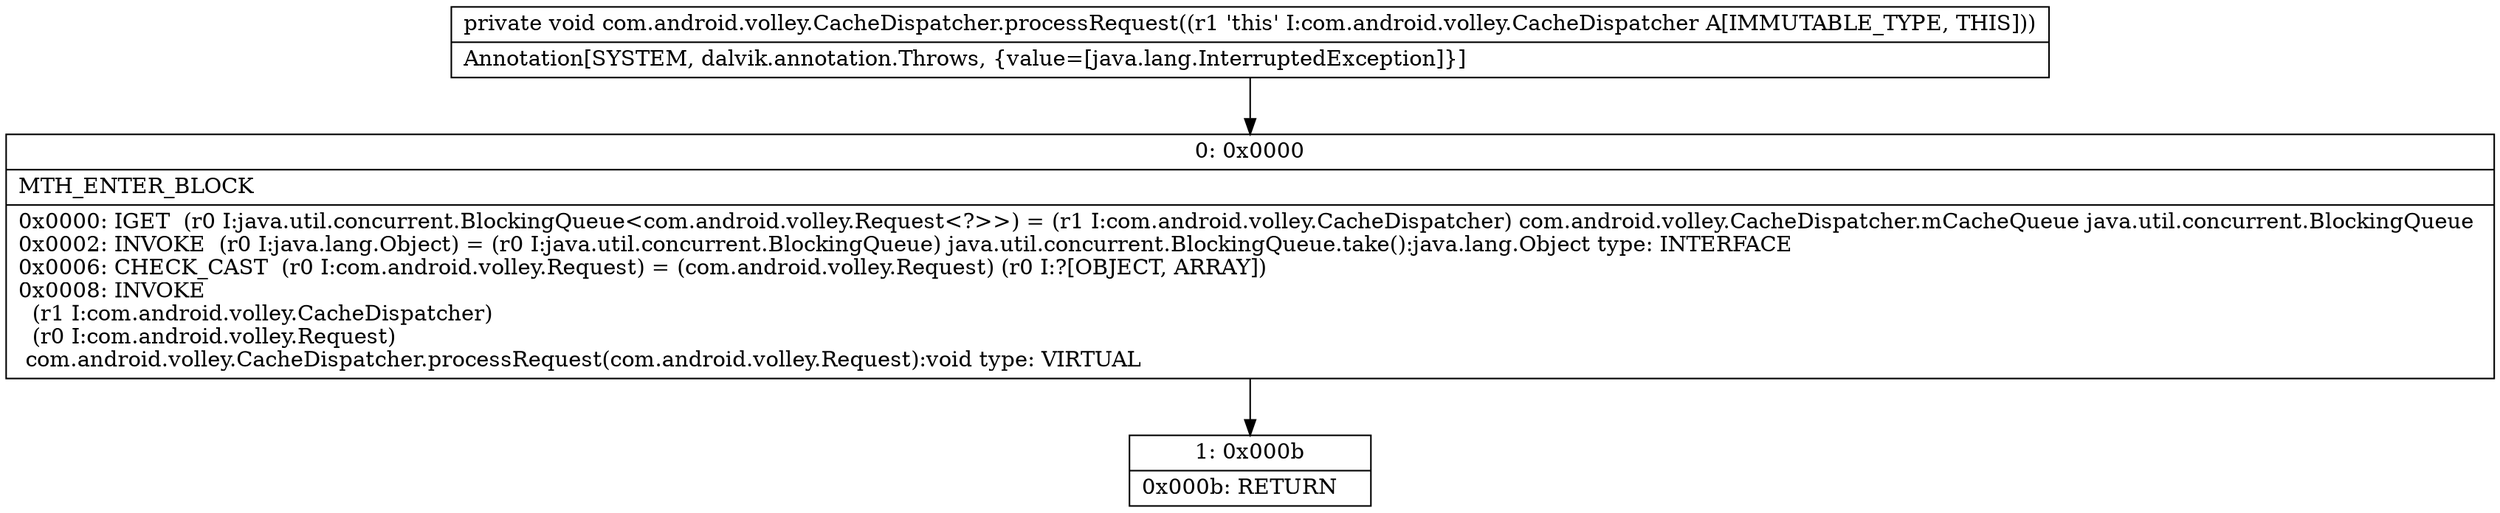 digraph "CFG forcom.android.volley.CacheDispatcher.processRequest()V" {
Node_0 [shape=record,label="{0\:\ 0x0000|MTH_ENTER_BLOCK\l|0x0000: IGET  (r0 I:java.util.concurrent.BlockingQueue\<com.android.volley.Request\<?\>\>) = (r1 I:com.android.volley.CacheDispatcher) com.android.volley.CacheDispatcher.mCacheQueue java.util.concurrent.BlockingQueue \l0x0002: INVOKE  (r0 I:java.lang.Object) = (r0 I:java.util.concurrent.BlockingQueue) java.util.concurrent.BlockingQueue.take():java.lang.Object type: INTERFACE \l0x0006: CHECK_CAST  (r0 I:com.android.volley.Request) = (com.android.volley.Request) (r0 I:?[OBJECT, ARRAY]) \l0x0008: INVOKE  \l  (r1 I:com.android.volley.CacheDispatcher)\l  (r0 I:com.android.volley.Request)\l com.android.volley.CacheDispatcher.processRequest(com.android.volley.Request):void type: VIRTUAL \l}"];
Node_1 [shape=record,label="{1\:\ 0x000b|0x000b: RETURN   \l}"];
MethodNode[shape=record,label="{private void com.android.volley.CacheDispatcher.processRequest((r1 'this' I:com.android.volley.CacheDispatcher A[IMMUTABLE_TYPE, THIS]))  | Annotation[SYSTEM, dalvik.annotation.Throws, \{value=[java.lang.InterruptedException]\}]\l}"];
MethodNode -> Node_0;
Node_0 -> Node_1;
}

